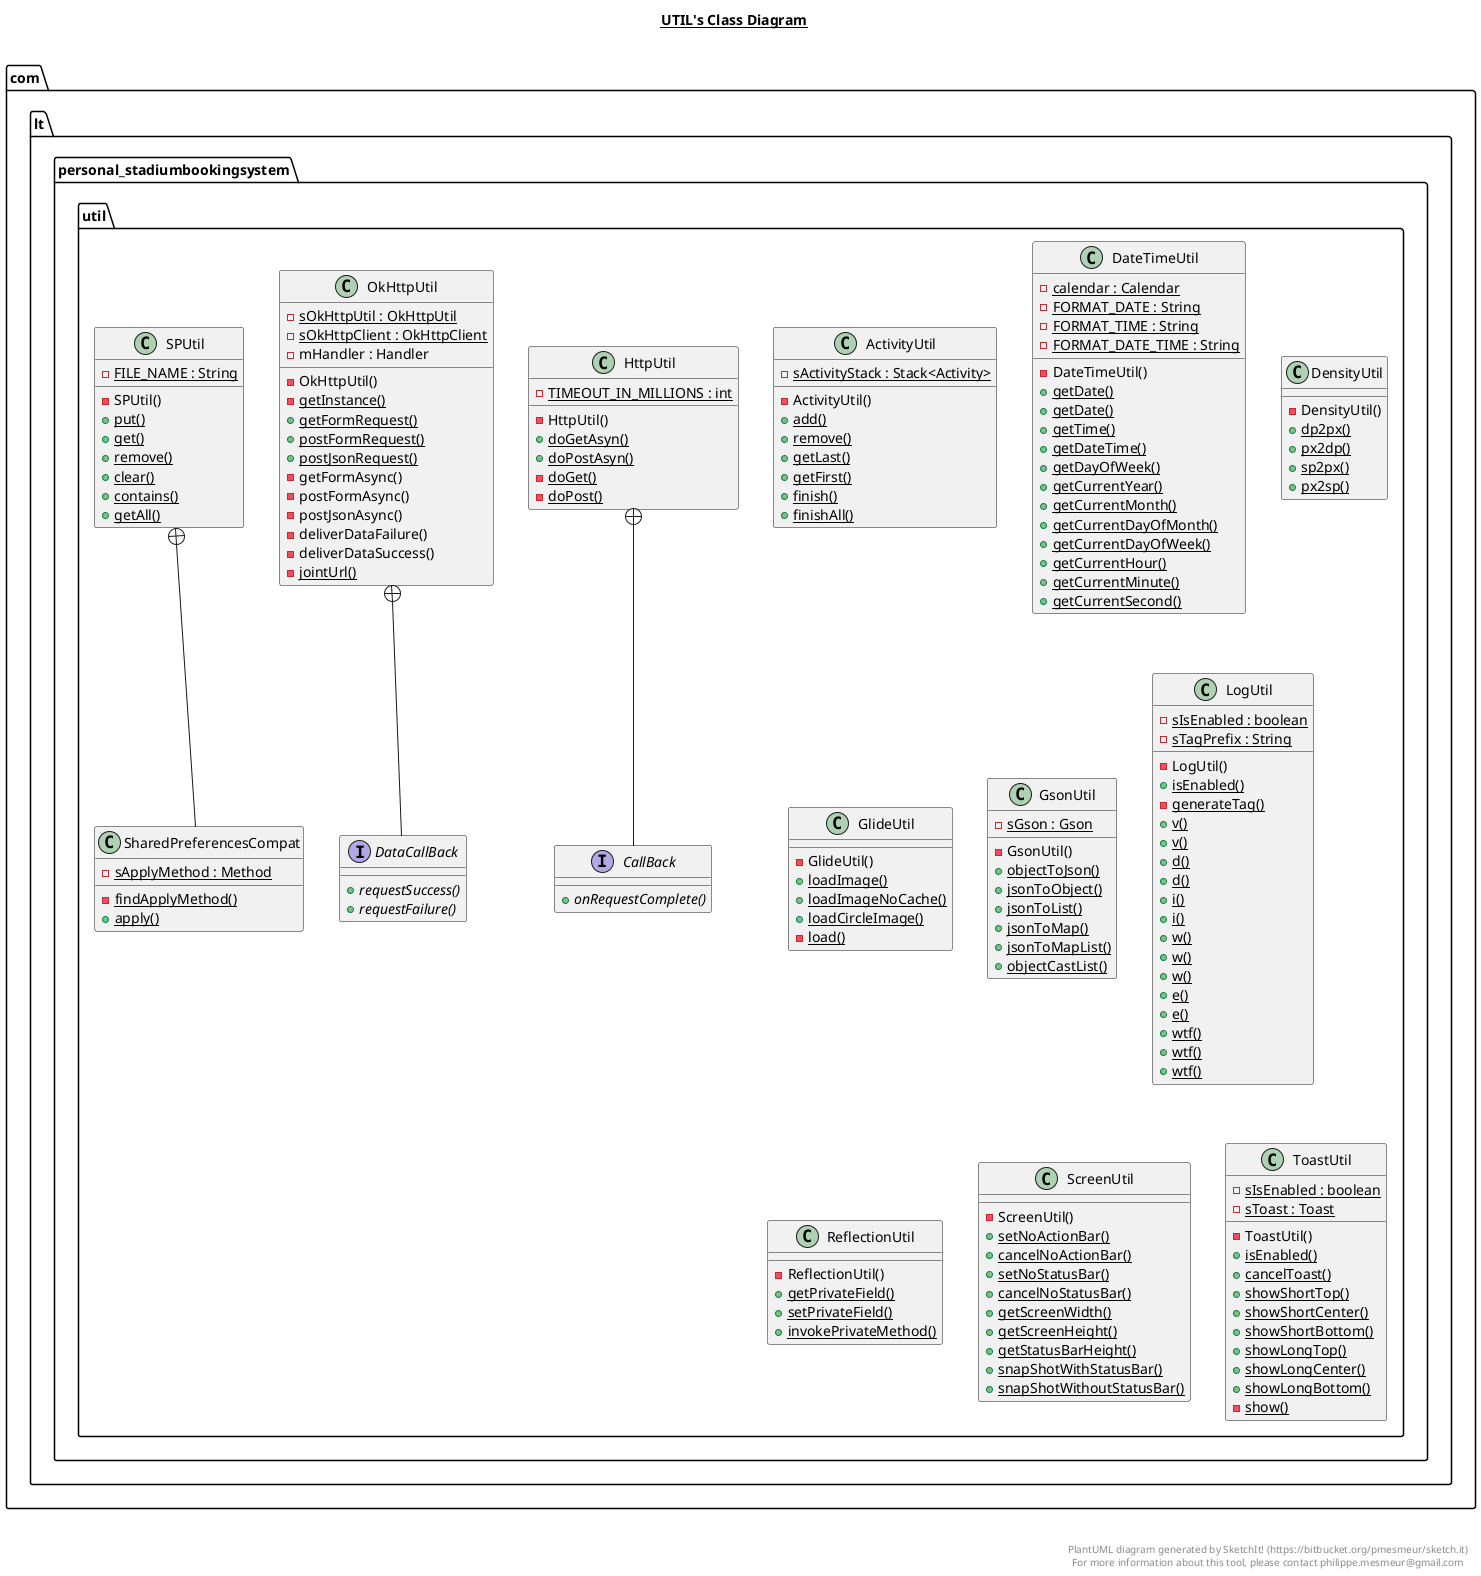 @startuml

title __UTIL's Class Diagram__\n

  package com.lt.personal_stadiumbookingsystem {
    package com.lt.personal_stadiumbookingsystem.util {
      class ActivityUtil {
          {static} - sActivityStack : Stack<Activity>
          - ActivityUtil()
          {static} + add()
          {static} + remove()
          {static} + getLast()
          {static} + getFirst()
          {static} + finish()
          {static} + finishAll()
      }
    }
  }
  

  package com.lt.personal_stadiumbookingsystem {
    package com.lt.personal_stadiumbookingsystem.util {
      class DateTimeUtil {
          {static} - calendar : Calendar
          {static} - FORMAT_DATE : String
          {static} - FORMAT_TIME : String
          {static} - FORMAT_DATE_TIME : String
          - DateTimeUtil()
          {static} + getDate()
          {static} + getDate()
          {static} + getTime()
          {static} + getDateTime()
          {static} + getDayOfWeek()
          {static} + getCurrentYear()
          {static} + getCurrentMonth()
          {static} + getCurrentDayOfMonth()
          {static} + getCurrentDayOfWeek()
          {static} + getCurrentHour()
          {static} + getCurrentMinute()
          {static} + getCurrentSecond()
      }
    }
  }
  

  package com.lt.personal_stadiumbookingsystem {
    package com.lt.personal_stadiumbookingsystem.util {
      class DensityUtil {
          - DensityUtil()
          {static} + dp2px()
          {static} + px2dp()
          {static} + sp2px()
          {static} + px2sp()
      }
    }
  }
  

  package com.lt.personal_stadiumbookingsystem {
    package com.lt.personal_stadiumbookingsystem.util {
      class GlideUtil {
          - GlideUtil()
          {static} + loadImage()
          {static} + loadImageNoCache()
          {static} + loadCircleImage()
          {static} - load()
      }
    }
  }
  

  package com.lt.personal_stadiumbookingsystem {
    package com.lt.personal_stadiumbookingsystem.util {
      class GsonUtil {
          {static} - sGson : Gson
          - GsonUtil()
          {static} + objectToJson()
          {static} + jsonToObject()
          {static} + jsonToList()
          {static} + jsonToMap()
          {static} + jsonToMapList()
          {static} + objectCastList()
      }
    }
  }
  

  package com.lt.personal_stadiumbookingsystem {
    package com.lt.personal_stadiumbookingsystem.util {
      class HttpUtil {
          {static} - TIMEOUT_IN_MILLIONS : int
          - HttpUtil()
          {static} + doGetAsyn()
          {static} + doPostAsyn()
          {static} - doGet()
          {static} - doPost()
      }
    }
  }
  

  package com.lt.personal_stadiumbookingsystem {
    package com.lt.personal_stadiumbookingsystem.util {
      interface CallBack {
          {abstract} + onRequestComplete()
      }
    }
  }
  

  package com.lt.personal_stadiumbookingsystem {
    package com.lt.personal_stadiumbookingsystem.util {
      class LogUtil {
          {static} - sIsEnabled : boolean
          {static} - sTagPrefix : String
          - LogUtil()
          {static} + isEnabled()
          {static} - generateTag()
          {static} + v()
          {static} + v()
          {static} + d()
          {static} + d()
          {static} + i()
          {static} + i()
          {static} + w()
          {static} + w()
          {static} + w()
          {static} + e()
          {static} + e()
          {static} + wtf()
          {static} + wtf()
          {static} + wtf()
      }
    }
  }
  

  package com.lt.personal_stadiumbookingsystem {
    package com.lt.personal_stadiumbookingsystem.util {
      class OkHttpUtil {
          {static} - sOkHttpUtil : OkHttpUtil
          {static} - sOkHttpClient : OkHttpClient
          - mHandler : Handler
          - OkHttpUtil()
          {static} - getInstance()
          {static} + getFormRequest()
          {static} + postFormRequest()
          {static} + postJsonRequest()
          - getFormAsync()
          - postFormAsync()
          - postJsonAsync()
          - deliverDataFailure()
          - deliverDataSuccess()
          {static} - jointUrl()
      }
    }
  }
  

  package com.lt.personal_stadiumbookingsystem {
    package com.lt.personal_stadiumbookingsystem.util {
      interface DataCallBack {
          {abstract} + requestSuccess()
          {abstract} + requestFailure()
      }
    }
  }
  

  package com.lt.personal_stadiumbookingsystem {
    package com.lt.personal_stadiumbookingsystem.util {
      class ReflectionUtil {
          - ReflectionUtil()
          {static} + getPrivateField()
          {static} + setPrivateField()
          {static} + invokePrivateMethod()
      }
    }
  }
  

  package com.lt.personal_stadiumbookingsystem {
    package com.lt.personal_stadiumbookingsystem.util {
      class SPUtil {
          {static} - FILE_NAME : String
          - SPUtil()
          {static} + put()
          {static} + get()
          {static} + remove()
          {static} + clear()
          {static} + contains()
          {static} + getAll()
      }
    }
  }
  

  package com.lt.personal_stadiumbookingsystem {
    package com.lt.personal_stadiumbookingsystem.util {
      class SharedPreferencesCompat {
          {static} - sApplyMethod : Method
          {static} - findApplyMethod()
          {static} + apply()
      }
    }
  }
  

  package com.lt.personal_stadiumbookingsystem {
    package com.lt.personal_stadiumbookingsystem.util {
      class ScreenUtil {
          - ScreenUtil()
          {static} + setNoActionBar()
          {static} + cancelNoActionBar()
          {static} + setNoStatusBar()
          {static} + cancelNoStatusBar()
          {static} + getScreenWidth()
          {static} + getScreenHeight()
          {static} + getStatusBarHeight()
          {static} + snapShotWithStatusBar()
          {static} + snapShotWithoutStatusBar()
      }
    }
  }
  

  package com.lt.personal_stadiumbookingsystem {
    package com.lt.personal_stadiumbookingsystem.util {
      class ToastUtil {
          {static} - sIsEnabled : boolean
          {static} - sToast : Toast
          - ToastUtil()
          {static} + isEnabled()
          {static} + cancelToast()
          {static} + showShortTop()
          {static} + showShortCenter()
          {static} + showShortBottom()
          {static} + showLongTop()
          {static} + showLongCenter()
          {static} + showLongBottom()
          {static} - show()
      }
    }
  }
  

  HttpUtil +-down- CallBack
  OkHttpUtil +-down- DataCallBack
  SPUtil +-down- SharedPreferencesCompat


right footer


PlantUML diagram generated by SketchIt! (https://bitbucket.org/pmesmeur/sketch.it)
For more information about this tool, please contact philippe.mesmeur@gmail.com
endfooter

@enduml
